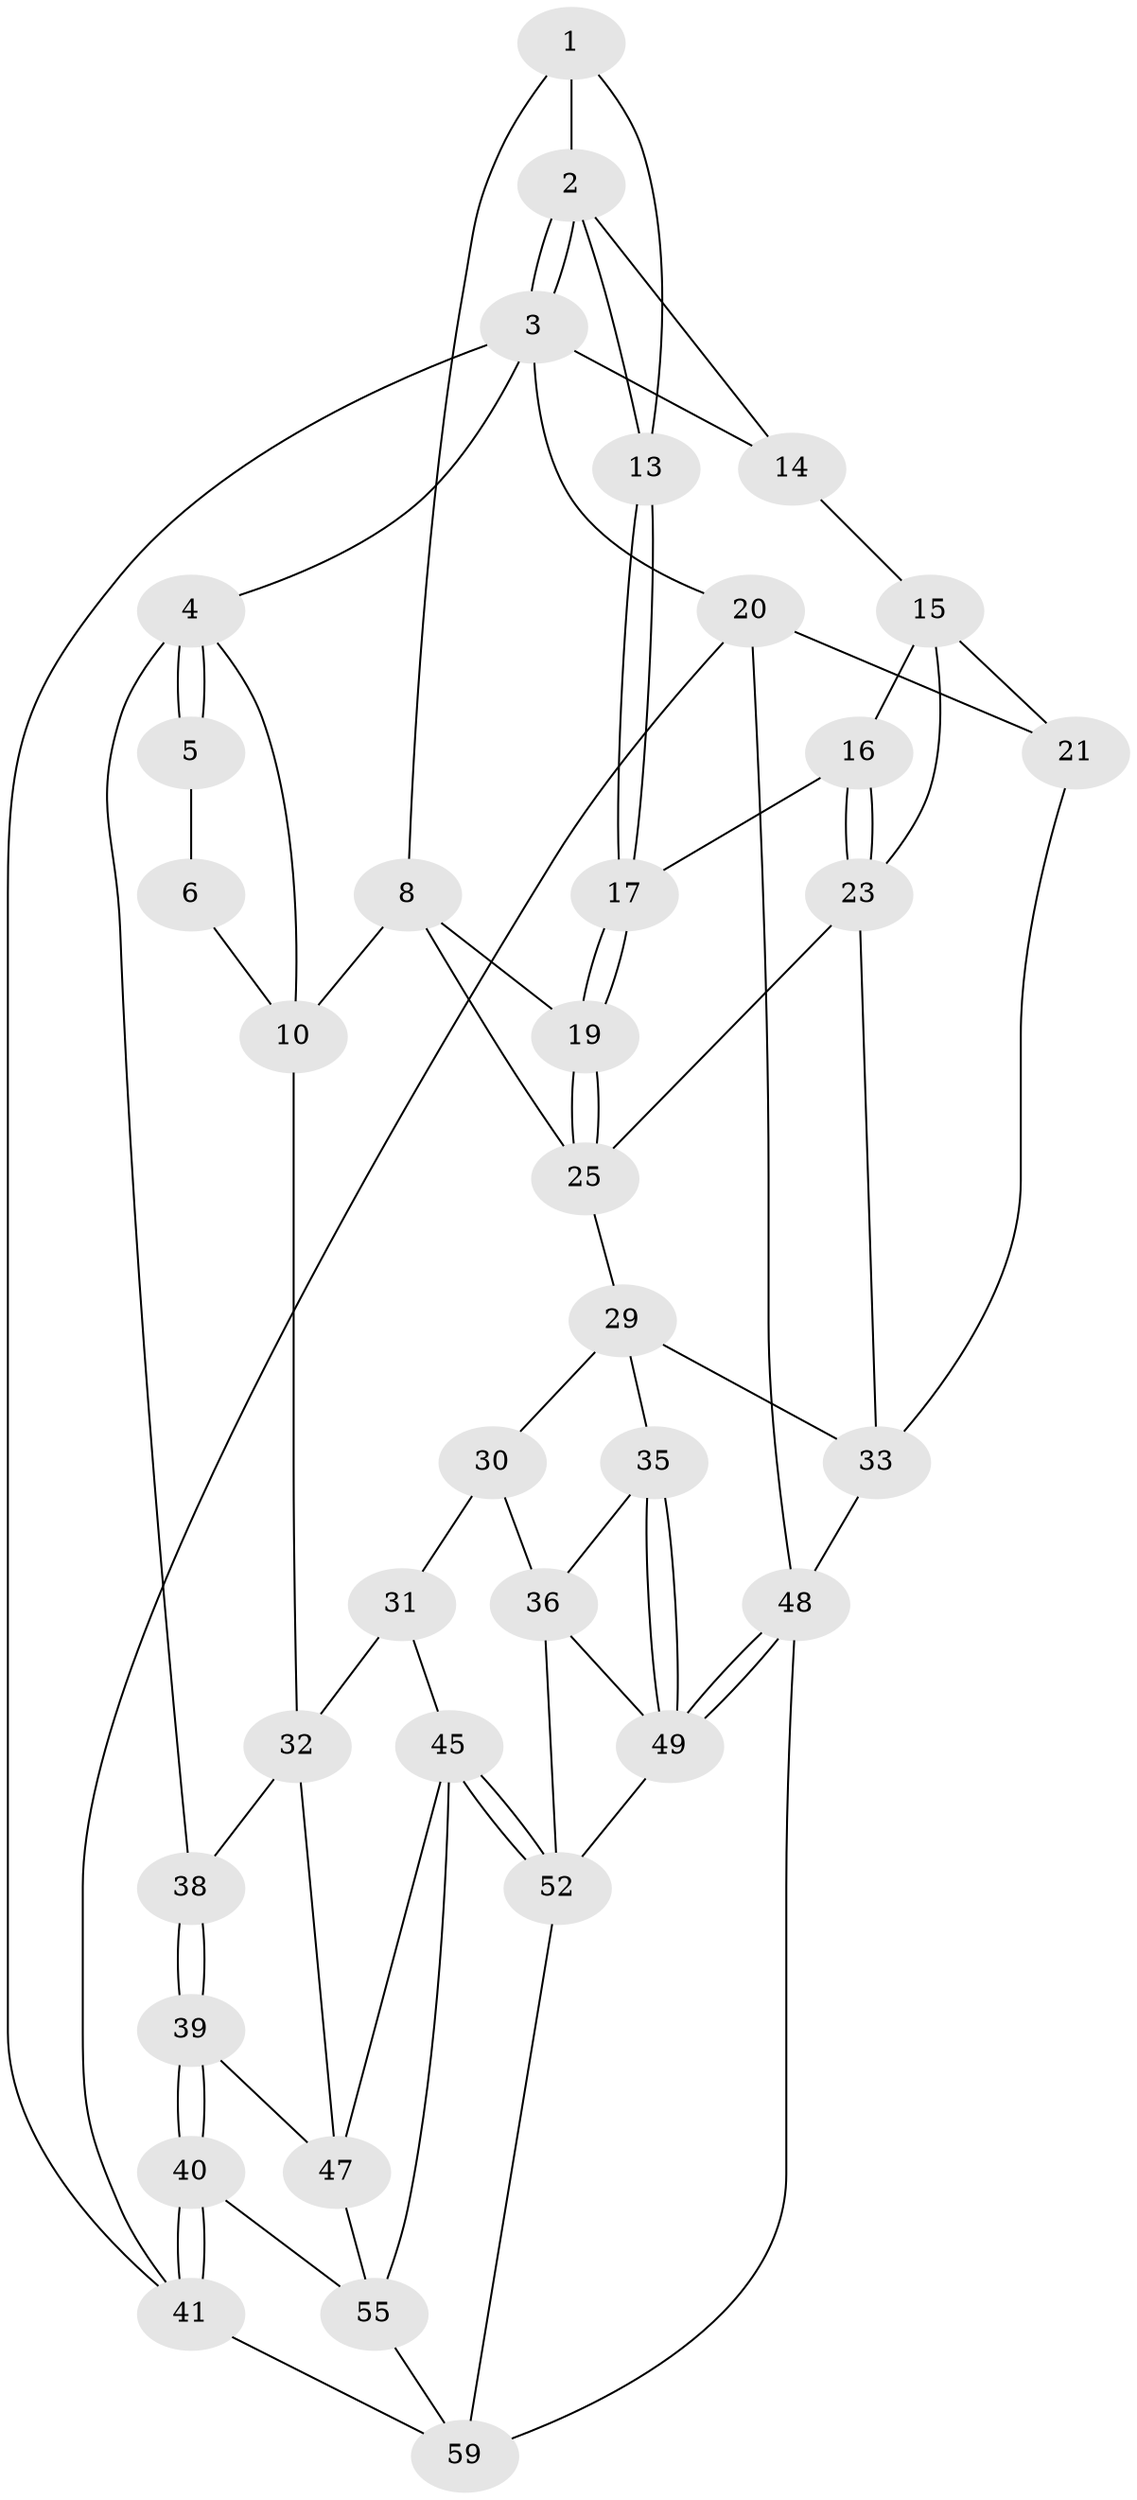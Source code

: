 // original degree distribution, {3: 0.03333333333333333, 4: 0.2, 5: 0.6, 6: 0.16666666666666666}
// Generated by graph-tools (version 1.1) at 2025/11/02/27/25 16:11:55]
// undirected, 36 vertices, 76 edges
graph export_dot {
graph [start="1"]
  node [color=gray90,style=filled];
  1 [pos="+0.4962630290052921+0.06123276484164598",super="+7"];
  2 [pos="+0.5133083053112817+0",super="+12"];
  3 [pos="+0+0",super="+18"];
  4 [pos="+0+0",super="+28"];
  5 [pos="+0.1471005537552236+0.1929744181142224"];
  6 [pos="+0.44812704808951803+0.09965442019518998",super="+11"];
  8 [pos="+0.5454518155992998+0.3209574887953897",super="+9"];
  10 [pos="+0.34181221895388564+0.42371220955274197",super="+27"];
  13 [pos="+0.6343262101394187+0.23555628215304508"];
  14 [pos="+1+0"];
  15 [pos="+0.9213799994324398+0.17356418919884561",super="+22"];
  16 [pos="+0.8254610676548643+0.29001477242036255"];
  17 [pos="+0.7985285496637012+0.29033266619565123"];
  19 [pos="+0.6359587866471883+0.40216079010094624"];
  20 [pos="+1+0.6078612387094694",super="+53"];
  21 [pos="+1+0.6060750024865377"];
  23 [pos="+0.8454928963507408+0.5501273175651785",super="+24"];
  25 [pos="+0.6722407909506182+0.484504504491193",super="+26"];
  29 [pos="+0.5558148076418761+0.6129002221907581",super="+34"];
  30 [pos="+0.526183973908334+0.6253058602282359",super="+37"];
  31 [pos="+0.3488156473693922+0.6467972499744215",super="+43"];
  32 [pos="+0.3404666669443843+0.6429954720224065",super="+44"];
  33 [pos="+0.7797005272506616+0.633527366155257",super="+42"];
  35 [pos="+0.6287697211510203+0.7971106568545201"];
  36 [pos="+0.5807281098368647+0.7975925445096882",super="+51"];
  38 [pos="+0+0.5767896637382932"];
  39 [pos="+0+0.793816709552622"];
  40 [pos="+0+0.9102453122899521"];
  41 [pos="+0+1"];
  45 [pos="+0.4314178661583017+0.8551718685313542",super="+46"];
  47 [pos="+0.2352216055772028+0.7867448406415214",super="+50"];
  48 [pos="+0.7760634901461438+1",super="+54"];
  49 [pos="+0.7503032088708964+1",super="+57"];
  52 [pos="+0.4556625297292655+0.9188352234072931",super="+58"];
  55 [pos="+0.25403958120675163+1",super="+56"];
  59 [pos="+0.2717158936394216+1",super="+60"];
  1 -- 2;
  1 -- 8;
  1 -- 13;
  2 -- 3;
  2 -- 3;
  2 -- 13;
  2 -- 14;
  3 -- 4;
  3 -- 41;
  3 -- 20 [weight=2];
  3 -- 14;
  4 -- 5;
  4 -- 5;
  4 -- 38;
  4 -- 10;
  5 -- 6 [weight=2];
  6 -- 10;
  8 -- 19;
  8 -- 10;
  8 -- 25;
  10 -- 32;
  13 -- 17;
  13 -- 17;
  14 -- 15;
  15 -- 16;
  15 -- 23;
  15 -- 21;
  16 -- 17;
  16 -- 23;
  16 -- 23;
  17 -- 19;
  17 -- 19;
  19 -- 25;
  19 -- 25;
  20 -- 21;
  20 -- 41;
  20 -- 48;
  21 -- 33;
  23 -- 25;
  23 -- 33;
  25 -- 29;
  29 -- 30;
  29 -- 33;
  29 -- 35;
  30 -- 31 [weight=2];
  30 -- 36;
  31 -- 32;
  31 -- 45;
  32 -- 38;
  32 -- 47;
  33 -- 48;
  35 -- 36;
  35 -- 49;
  35 -- 49;
  36 -- 49;
  36 -- 52;
  38 -- 39;
  38 -- 39;
  39 -- 40;
  39 -- 40;
  39 -- 47;
  40 -- 41;
  40 -- 41;
  40 -- 55;
  41 -- 59;
  45 -- 52;
  45 -- 52;
  45 -- 47;
  45 -- 55;
  47 -- 55;
  48 -- 49;
  48 -- 49;
  48 -- 59;
  49 -- 52;
  52 -- 59;
  55 -- 59;
}

